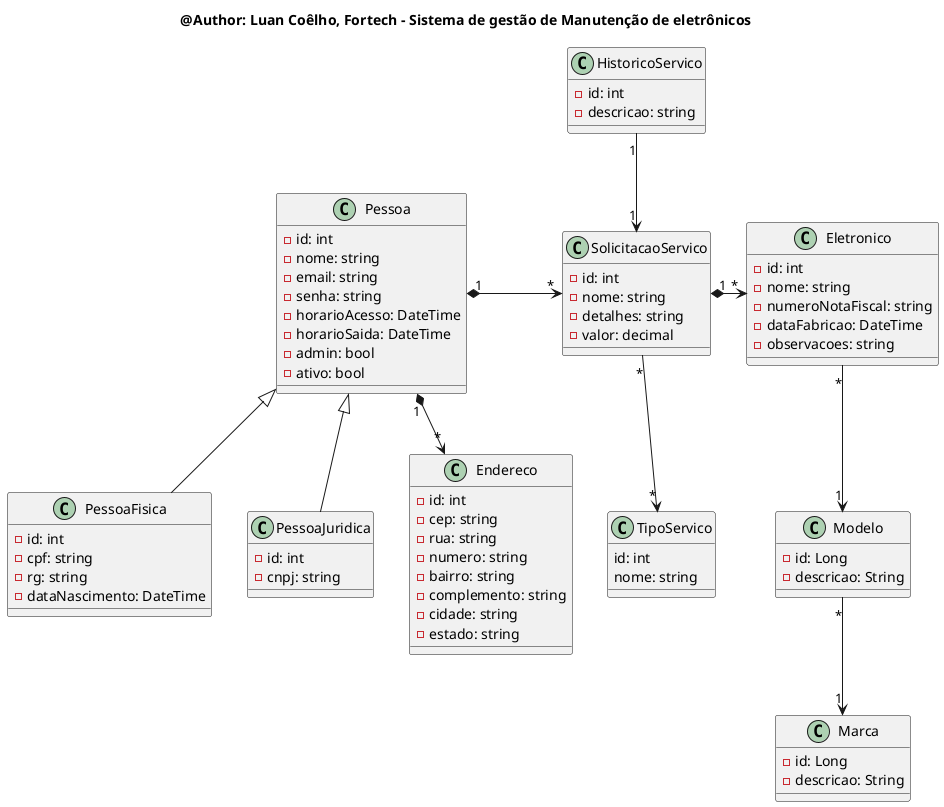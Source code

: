 @startuml

title @Author: Luan Coêlho, Fortech - Sistema de gestão de Manutenção de eletrônicos

class Pessoa {
    - id: int
    - nome: string
    - email: string
    - senha: string
    - horarioAcesso: DateTime
    - horarioSaida: DateTime
    - admin: bool
    - ativo: bool
}

class PessoaFisica {
    - id: int
    - cpf: string
    - rg: string
    - dataNascimento: DateTime
}

class PessoaJuridica {
    - id: int
    - cnpj: string
}

class Endereco {
    - id: int
    - cep: string
    - rua: string
    - numero: string
    - bairro: string
    - complemento: string
    - cidade: string
    - estado: string
}

class SolicitacaoServico {
    - id: int
    - nome: string
    - detalhes: string
    - valor: decimal
}

class HistoricoServico {
    - id: int
    - descricao: string
}

class TipoServico {
    id: int
    nome: string
}

class Eletronico {
    - id: int
    - nome: string
    - numeroNotaFiscal: string
    - dataFabricao: DateTime
    - observacoes: string
}

class Marca {
    - id: Long
    - descricao: String
}

class Modelo {
    - id: Long
    - descricao: String
}

Pessoa "1" *-down-> "*" Endereco
Pessoa "1" *-> "*" SolicitacaoServico
Pessoa <|-- PessoaFisica
Pessoa <|-- PessoaJuridica

SolicitacaoServico "*" --> "*" TipoServico
SolicitacaoServico "1" *-> "*" Eletronico

Modelo "*" --> "1" Marca
Eletronico "*" --> "1" Modelo

HistoricoServico "1" --> "1" SolicitacaoServico

@enduml
